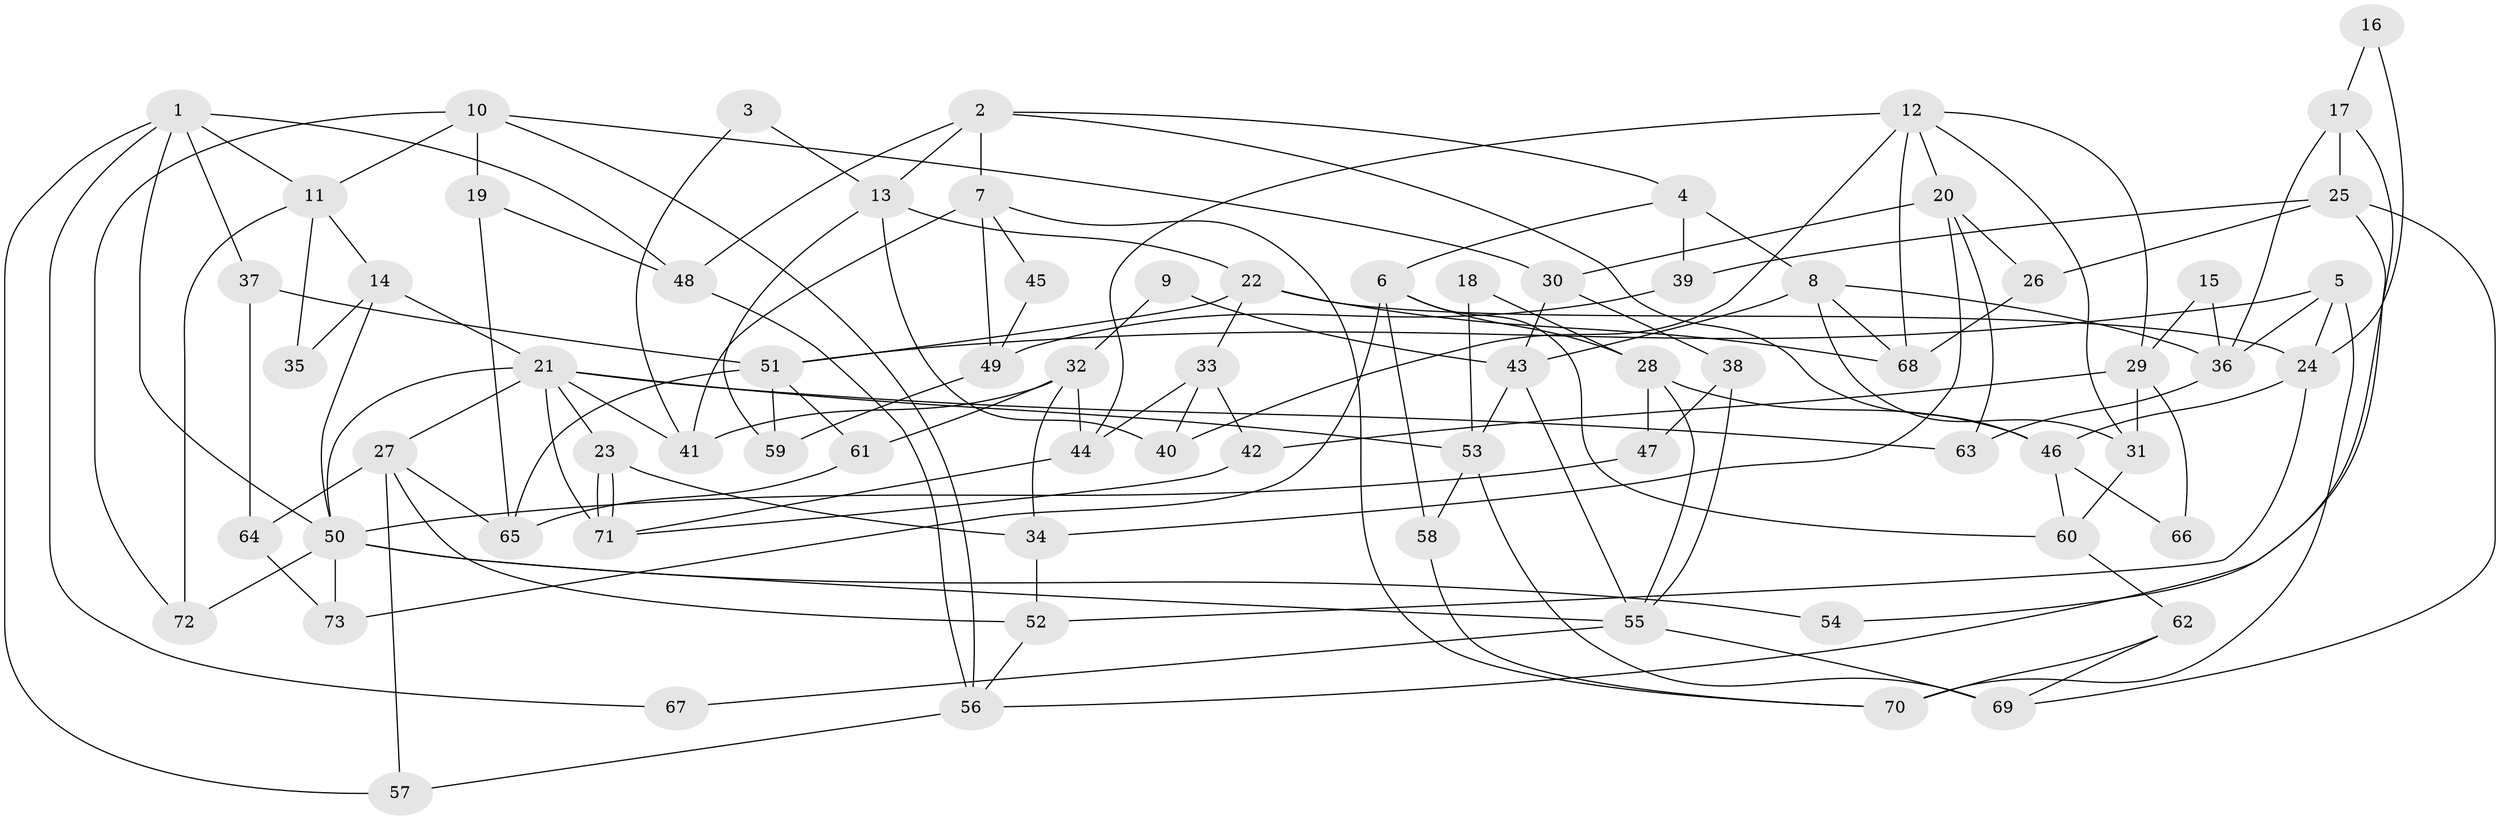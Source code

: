 // Generated by graph-tools (version 1.1) at 2025/36/03/09/25 02:36:02]
// undirected, 73 vertices, 146 edges
graph export_dot {
graph [start="1"]
  node [color=gray90,style=filled];
  1;
  2;
  3;
  4;
  5;
  6;
  7;
  8;
  9;
  10;
  11;
  12;
  13;
  14;
  15;
  16;
  17;
  18;
  19;
  20;
  21;
  22;
  23;
  24;
  25;
  26;
  27;
  28;
  29;
  30;
  31;
  32;
  33;
  34;
  35;
  36;
  37;
  38;
  39;
  40;
  41;
  42;
  43;
  44;
  45;
  46;
  47;
  48;
  49;
  50;
  51;
  52;
  53;
  54;
  55;
  56;
  57;
  58;
  59;
  60;
  61;
  62;
  63;
  64;
  65;
  66;
  67;
  68;
  69;
  70;
  71;
  72;
  73;
  1 -- 50;
  1 -- 48;
  1 -- 11;
  1 -- 37;
  1 -- 57;
  1 -- 67;
  2 -- 7;
  2 -- 13;
  2 -- 4;
  2 -- 46;
  2 -- 48;
  3 -- 13;
  3 -- 41;
  4 -- 8;
  4 -- 6;
  4 -- 39;
  5 -- 24;
  5 -- 51;
  5 -- 36;
  5 -- 70;
  6 -- 28;
  6 -- 58;
  6 -- 60;
  6 -- 73;
  7 -- 41;
  7 -- 70;
  7 -- 45;
  7 -- 49;
  8 -- 43;
  8 -- 31;
  8 -- 36;
  8 -- 68;
  9 -- 32;
  9 -- 43;
  10 -- 72;
  10 -- 11;
  10 -- 19;
  10 -- 30;
  10 -- 56;
  11 -- 14;
  11 -- 35;
  11 -- 72;
  12 -- 20;
  12 -- 29;
  12 -- 31;
  12 -- 40;
  12 -- 44;
  12 -- 68;
  13 -- 22;
  13 -- 40;
  13 -- 59;
  14 -- 50;
  14 -- 21;
  14 -- 35;
  15 -- 29;
  15 -- 36;
  16 -- 17;
  16 -- 24;
  17 -- 25;
  17 -- 36;
  17 -- 54;
  18 -- 28;
  18 -- 53;
  19 -- 65;
  19 -- 48;
  20 -- 26;
  20 -- 63;
  20 -- 30;
  20 -- 34;
  21 -- 71;
  21 -- 27;
  21 -- 23;
  21 -- 41;
  21 -- 50;
  21 -- 53;
  21 -- 63;
  22 -- 68;
  22 -- 51;
  22 -- 24;
  22 -- 33;
  23 -- 71;
  23 -- 71;
  23 -- 34;
  24 -- 52;
  24 -- 46;
  25 -- 69;
  25 -- 56;
  25 -- 26;
  25 -- 39;
  26 -- 68;
  27 -- 52;
  27 -- 57;
  27 -- 64;
  27 -- 65;
  28 -- 55;
  28 -- 46;
  28 -- 47;
  29 -- 42;
  29 -- 31;
  29 -- 66;
  30 -- 38;
  30 -- 43;
  31 -- 60;
  32 -- 61;
  32 -- 34;
  32 -- 41;
  32 -- 44;
  33 -- 44;
  33 -- 40;
  33 -- 42;
  34 -- 52;
  36 -- 63;
  37 -- 64;
  37 -- 51;
  38 -- 55;
  38 -- 47;
  39 -- 49;
  42 -- 71;
  43 -- 55;
  43 -- 53;
  44 -- 71;
  45 -- 49;
  46 -- 60;
  46 -- 66;
  47 -- 50;
  48 -- 56;
  49 -- 59;
  50 -- 54;
  50 -- 55;
  50 -- 72;
  50 -- 73;
  51 -- 59;
  51 -- 61;
  51 -- 65;
  52 -- 56;
  53 -- 58;
  53 -- 69;
  55 -- 69;
  55 -- 67;
  56 -- 57;
  58 -- 70;
  60 -- 62;
  61 -- 65;
  62 -- 70;
  62 -- 69;
  64 -- 73;
}
